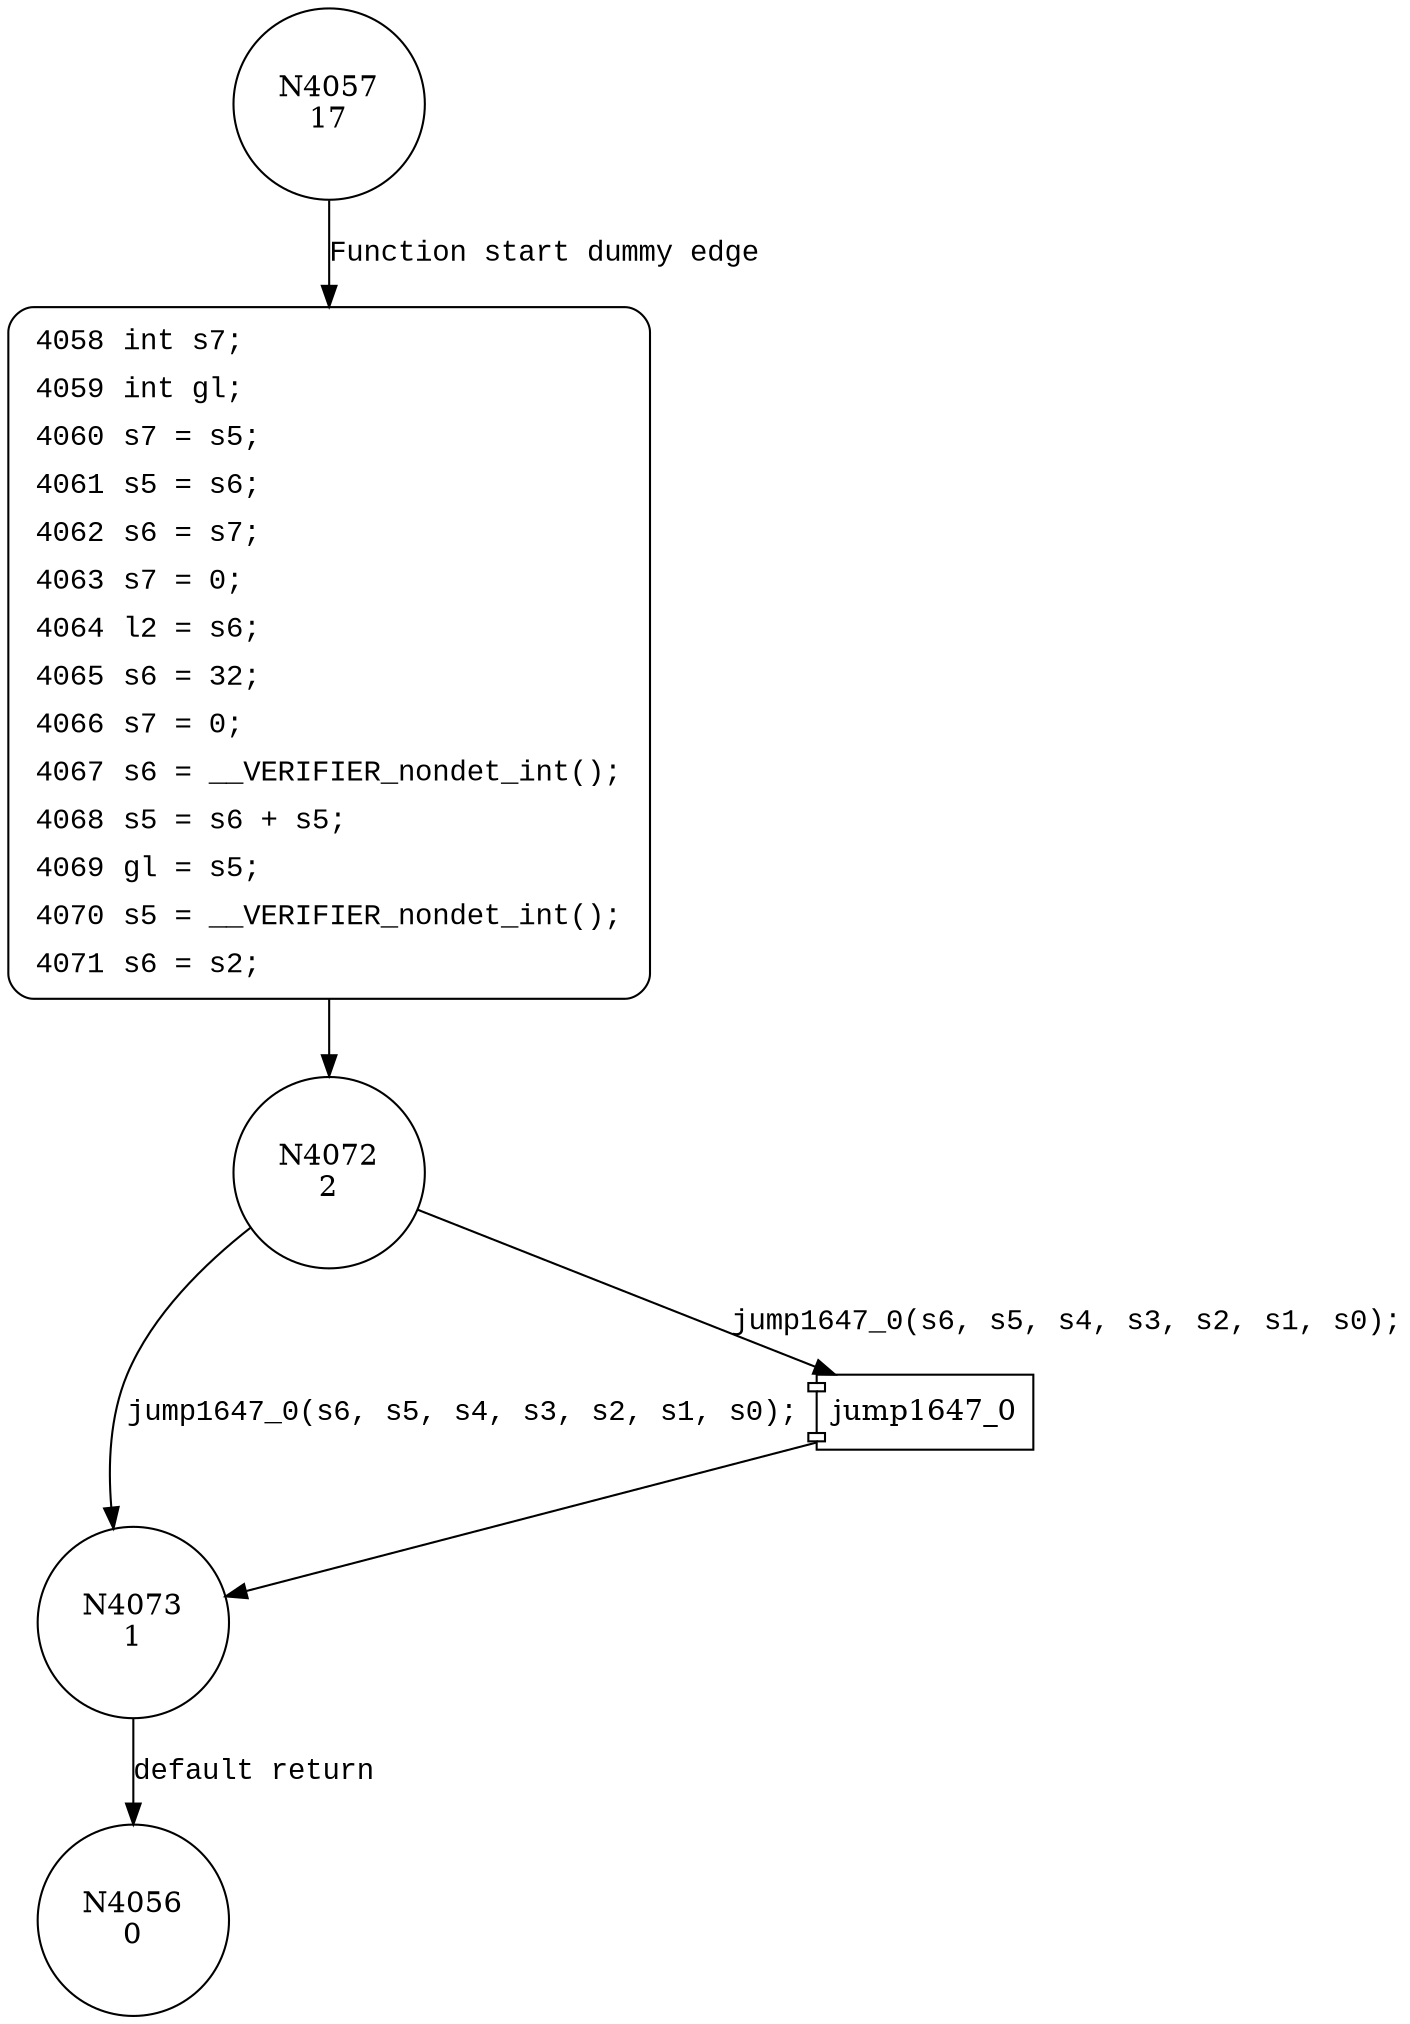 digraph block1647_0 {
4057 [shape="circle" label="N4057\n17"]
4058 [shape="circle" label="N4058\n16"]
4072 [shape="circle" label="N4072\n2"]
4073 [shape="circle" label="N4073\n1"]
4056 [shape="circle" label="N4056\n0"]
4058 [style="filled,bold" penwidth="1" fillcolor="white" fontname="Courier New" shape="Mrecord" label=<<table border="0" cellborder="0" cellpadding="3" bgcolor="white"><tr><td align="right">4058</td><td align="left">int s7;</td></tr><tr><td align="right">4059</td><td align="left">int gl;</td></tr><tr><td align="right">4060</td><td align="left">s7 = s5;</td></tr><tr><td align="right">4061</td><td align="left">s5 = s6;</td></tr><tr><td align="right">4062</td><td align="left">s6 = s7;</td></tr><tr><td align="right">4063</td><td align="left">s7 = 0;</td></tr><tr><td align="right">4064</td><td align="left">l2 = s6;</td></tr><tr><td align="right">4065</td><td align="left">s6 = 32;</td></tr><tr><td align="right">4066</td><td align="left">s7 = 0;</td></tr><tr><td align="right">4067</td><td align="left">s6 = __VERIFIER_nondet_int();</td></tr><tr><td align="right">4068</td><td align="left">s5 = s6 + s5;</td></tr><tr><td align="right">4069</td><td align="left">gl = s5;</td></tr><tr><td align="right">4070</td><td align="left">s5 = __VERIFIER_nondet_int();</td></tr><tr><td align="right">4071</td><td align="left">s6 = s2;</td></tr></table>>]
4058 -> 4072[label=""]
4057 -> 4058 [label="Function start dummy edge" fontname="Courier New"]
100168 [shape="component" label="jump1647_0"]
4072 -> 100168 [label="jump1647_0(s6, s5, s4, s3, s2, s1, s0);" fontname="Courier New"]
100168 -> 4073 [label="" fontname="Courier New"]
4072 -> 4073 [label="jump1647_0(s6, s5, s4, s3, s2, s1, s0);" fontname="Courier New"]
4073 -> 4056 [label="default return" fontname="Courier New"]
}